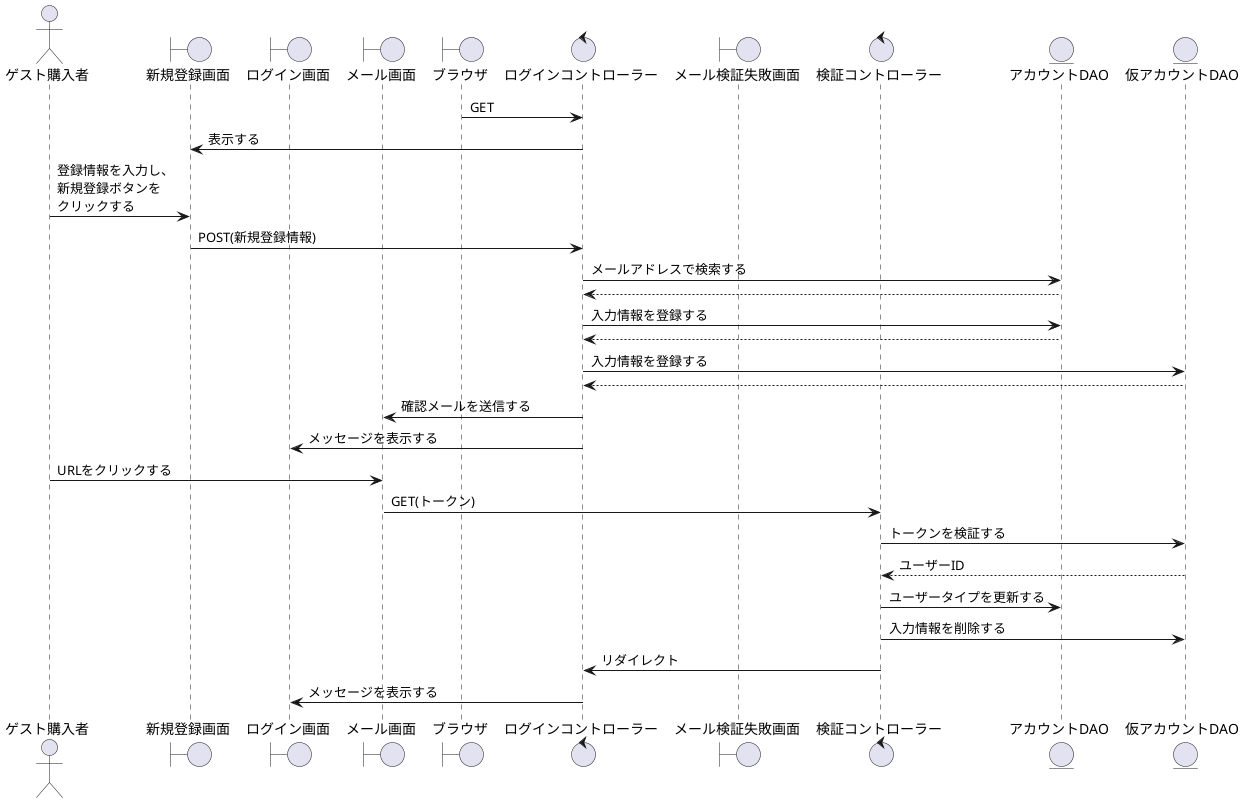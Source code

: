 @startuml 新規登録

actor    "ゲスト購入者" as account
boundary "新規登録画面" as new_registration
boundary "ログイン画面" as login
boundary "メール画面" as mail
boundary "ブラウザ" as brz
control  "ログインコントローラー" as login_c
boundary "メール検証失敗画面" as mail_fail
control  "検証コントローラー" as verification_c
entity   "アカウントDAO" as account_db
entity   "仮アカウントDAO" as account_db_provisional


'------------------------------------------------------------------------------------

brz -> login_c : GET
new_registration <- login_c : 表示する
account -> new_registration: 登録情報を入力し、\n新規登録ボタンを\nクリックする
new_registration-> login_c: POST(新規登録情報)
login_c -> account_db: メールアドレスで検索する
login_c <-- account_db
login_c -> account_db : 入力情報を登録する
account_db-->login_c
login_c -> account_db_provisional : 入力情報を登録する
account_db_provisional-->login_c
login_c -> mail : 確認メールを送信する
login_c -> login : メッセージを表示する
account -> mail : URLをクリックする
mail -> verification_c : GET(トークン)
verification_c -> account_db_provisional : トークンを検証する
verification_c <-- account_db_provisional : ユーザーID
verification_c -> account_db : ユーザータイプを更新する
verification_c -> account_db_provisional : 入力情報を削除する
verification_c -> login_c : リダイレクト
login <- login_c : メッセージを表示する

@enduml